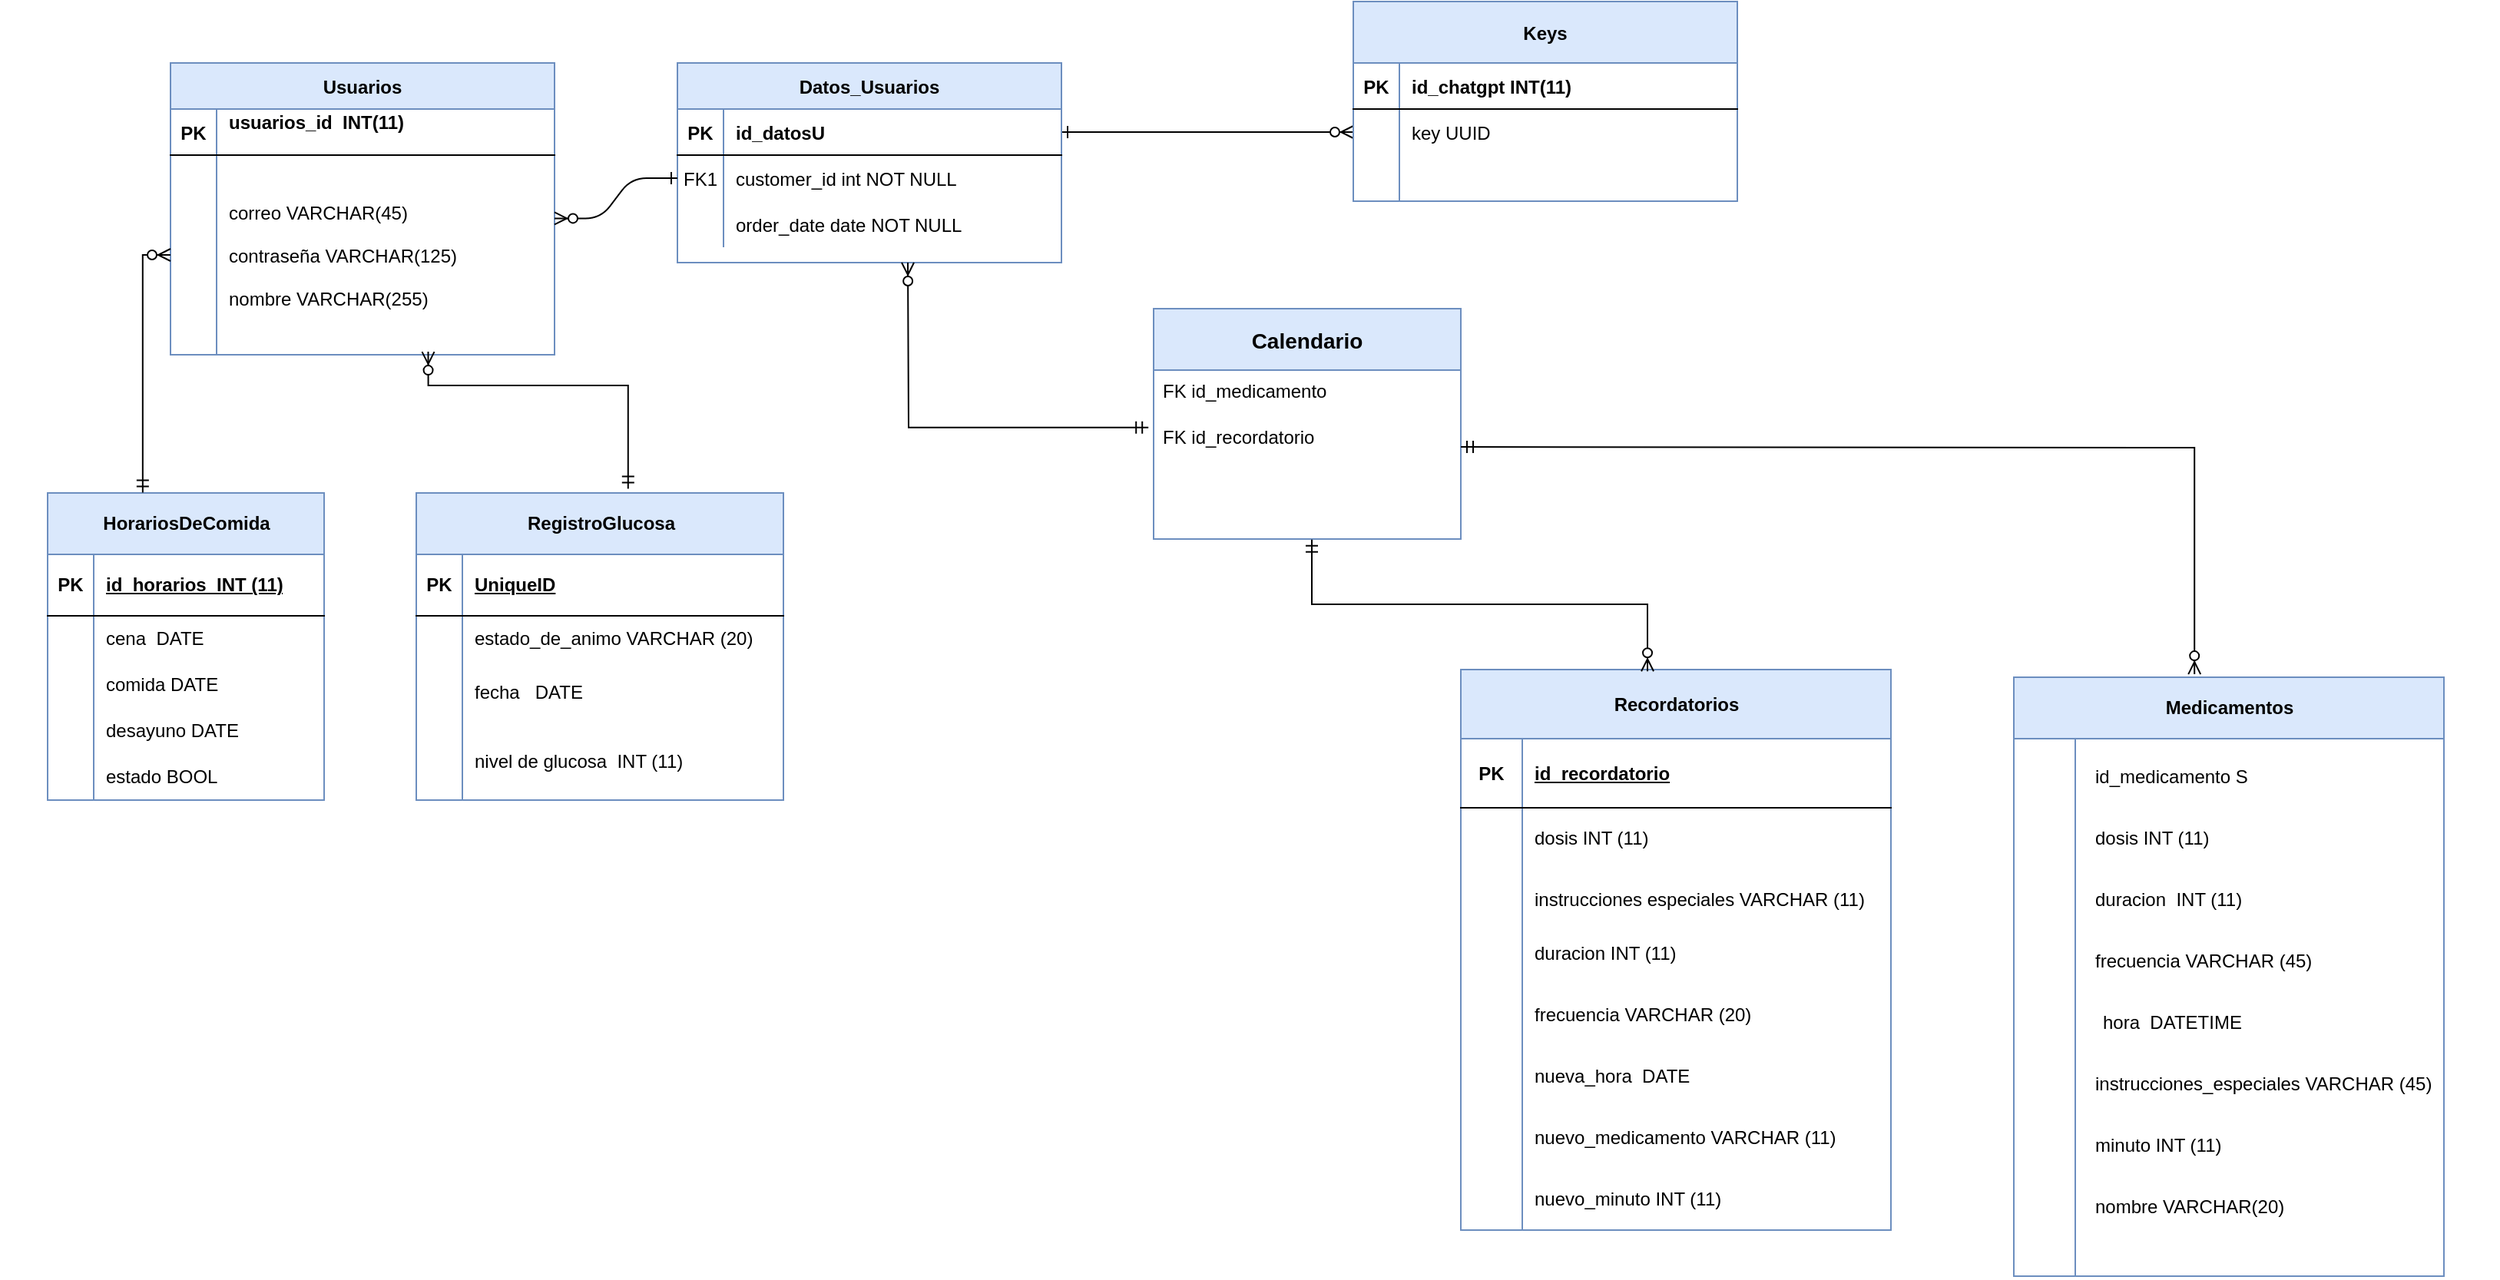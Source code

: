 <mxfile version="22.1.2" type="github">
  <diagram id="R2lEEEUBdFMjLlhIrx00" name="Page-1">
    <mxGraphModel dx="553" dy="298" grid="1" gridSize="10" guides="1" tooltips="1" connect="1" arrows="1" fold="1" page="1" pageScale="1" pageWidth="850" pageHeight="1100" math="0" shadow="0" extFonts="Permanent Marker^https://fonts.googleapis.com/css?family=Permanent+Marker">
      <root>
        <mxCell id="0" />
        <mxCell id="1" parent="0" />
        <mxCell id="C-vyLk0tnHw3VtMMgP7b-12" value="" style="edgeStyle=entityRelationEdgeStyle;endArrow=ERzeroToMany;startArrow=ERone;endFill=1;startFill=0;" parent="1" source="C-vyLk0tnHw3VtMMgP7b-3" target="C-vyLk0tnHw3VtMMgP7b-17" edge="1">
          <mxGeometry width="100" height="100" relative="1" as="geometry">
            <mxPoint x="400" y="180" as="sourcePoint" />
            <mxPoint x="460" y="205" as="targetPoint" />
          </mxGeometry>
        </mxCell>
        <mxCell id="C-vyLk0tnHw3VtMMgP7b-2" value="Datos_Usuarios" style="shape=table;startSize=30;container=1;collapsible=1;childLayout=tableLayout;fixedRows=1;rowLines=0;fontStyle=1;align=center;resizeLast=1;fillColor=#dae8fc;strokeColor=#6c8ebf;" parent="1" vertex="1">
          <mxGeometry x="450" y="120" width="250" height="130" as="geometry" />
        </mxCell>
        <mxCell id="C-vyLk0tnHw3VtMMgP7b-3" value="" style="shape=partialRectangle;collapsible=0;dropTarget=0;pointerEvents=0;fillColor=none;points=[[0,0.5],[1,0.5]];portConstraint=eastwest;top=0;left=0;right=0;bottom=1;" parent="C-vyLk0tnHw3VtMMgP7b-2" vertex="1">
          <mxGeometry y="30" width="250" height="30" as="geometry" />
        </mxCell>
        <mxCell id="C-vyLk0tnHw3VtMMgP7b-4" value="PK" style="shape=partialRectangle;overflow=hidden;connectable=0;fillColor=none;top=0;left=0;bottom=0;right=0;fontStyle=1;" parent="C-vyLk0tnHw3VtMMgP7b-3" vertex="1">
          <mxGeometry width="30" height="30" as="geometry">
            <mxRectangle width="30" height="30" as="alternateBounds" />
          </mxGeometry>
        </mxCell>
        <mxCell id="C-vyLk0tnHw3VtMMgP7b-5" value="id_datosU" style="shape=partialRectangle;overflow=hidden;connectable=0;fillColor=none;top=0;left=0;bottom=0;right=0;align=left;spacingLeft=6;fontStyle=1;" parent="C-vyLk0tnHw3VtMMgP7b-3" vertex="1">
          <mxGeometry x="30" width="220" height="30" as="geometry">
            <mxRectangle width="220" height="30" as="alternateBounds" />
          </mxGeometry>
        </mxCell>
        <mxCell id="C-vyLk0tnHw3VtMMgP7b-6" value="" style="shape=partialRectangle;collapsible=0;dropTarget=0;pointerEvents=0;fillColor=none;points=[[0,0.5],[1,0.5]];portConstraint=eastwest;top=0;left=0;right=0;bottom=0;" parent="C-vyLk0tnHw3VtMMgP7b-2" vertex="1">
          <mxGeometry y="60" width="250" height="30" as="geometry" />
        </mxCell>
        <mxCell id="C-vyLk0tnHw3VtMMgP7b-7" value="FK1" style="shape=partialRectangle;overflow=hidden;connectable=0;fillColor=none;top=0;left=0;bottom=0;right=0;" parent="C-vyLk0tnHw3VtMMgP7b-6" vertex="1">
          <mxGeometry width="30" height="30" as="geometry">
            <mxRectangle width="30" height="30" as="alternateBounds" />
          </mxGeometry>
        </mxCell>
        <mxCell id="C-vyLk0tnHw3VtMMgP7b-8" value="customer_id int NOT NULL" style="shape=partialRectangle;overflow=hidden;connectable=0;fillColor=none;top=0;left=0;bottom=0;right=0;align=left;spacingLeft=6;" parent="C-vyLk0tnHw3VtMMgP7b-6" vertex="1">
          <mxGeometry x="30" width="220" height="30" as="geometry">
            <mxRectangle width="220" height="30" as="alternateBounds" />
          </mxGeometry>
        </mxCell>
        <mxCell id="C-vyLk0tnHw3VtMMgP7b-9" value="" style="shape=partialRectangle;collapsible=0;dropTarget=0;pointerEvents=0;fillColor=none;points=[[0,0.5],[1,0.5]];portConstraint=eastwest;top=0;left=0;right=0;bottom=0;" parent="C-vyLk0tnHw3VtMMgP7b-2" vertex="1">
          <mxGeometry y="90" width="250" height="30" as="geometry" />
        </mxCell>
        <mxCell id="C-vyLk0tnHw3VtMMgP7b-10" value="" style="shape=partialRectangle;overflow=hidden;connectable=0;fillColor=none;top=0;left=0;bottom=0;right=0;" parent="C-vyLk0tnHw3VtMMgP7b-9" vertex="1">
          <mxGeometry width="30" height="30" as="geometry">
            <mxRectangle width="30" height="30" as="alternateBounds" />
          </mxGeometry>
        </mxCell>
        <mxCell id="C-vyLk0tnHw3VtMMgP7b-11" value="order_date date NOT NULL" style="shape=partialRectangle;overflow=hidden;connectable=0;fillColor=none;top=0;left=0;bottom=0;right=0;align=left;spacingLeft=6;" parent="C-vyLk0tnHw3VtMMgP7b-9" vertex="1">
          <mxGeometry x="30" width="220" height="30" as="geometry">
            <mxRectangle width="220" height="30" as="alternateBounds" />
          </mxGeometry>
        </mxCell>
        <mxCell id="C-vyLk0tnHw3VtMMgP7b-13" value="Keys" style="shape=table;startSize=40;container=1;collapsible=1;childLayout=tableLayout;fixedRows=1;rowLines=0;fontStyle=1;align=center;resizeLast=1;fillColor=#dae8fc;strokeColor=#6c8ebf;" parent="1" vertex="1">
          <mxGeometry x="890" y="80" width="250" height="130" as="geometry" />
        </mxCell>
        <mxCell id="C-vyLk0tnHw3VtMMgP7b-14" value="" style="shape=partialRectangle;collapsible=0;dropTarget=0;pointerEvents=0;fillColor=none;points=[[0,0.5],[1,0.5]];portConstraint=eastwest;top=0;left=0;right=0;bottom=1;" parent="C-vyLk0tnHw3VtMMgP7b-13" vertex="1">
          <mxGeometry y="40" width="250" height="30" as="geometry" />
        </mxCell>
        <mxCell id="C-vyLk0tnHw3VtMMgP7b-15" value="PK" style="shape=partialRectangle;overflow=hidden;connectable=0;fillColor=none;top=0;left=0;bottom=0;right=0;fontStyle=1;" parent="C-vyLk0tnHw3VtMMgP7b-14" vertex="1">
          <mxGeometry width="30" height="30" as="geometry">
            <mxRectangle width="30" height="30" as="alternateBounds" />
          </mxGeometry>
        </mxCell>
        <mxCell id="C-vyLk0tnHw3VtMMgP7b-16" value="id_chatgpt INT(11)" style="shape=partialRectangle;overflow=hidden;connectable=0;fillColor=none;top=0;left=0;bottom=0;right=0;align=left;spacingLeft=6;fontStyle=1;" parent="C-vyLk0tnHw3VtMMgP7b-14" vertex="1">
          <mxGeometry x="30" width="220" height="30" as="geometry">
            <mxRectangle width="220" height="30" as="alternateBounds" />
          </mxGeometry>
        </mxCell>
        <mxCell id="C-vyLk0tnHw3VtMMgP7b-17" value="" style="shape=partialRectangle;collapsible=0;dropTarget=0;pointerEvents=0;fillColor=none;points=[[0,0.5],[1,0.5]];portConstraint=eastwest;top=0;left=0;right=0;bottom=0;" parent="C-vyLk0tnHw3VtMMgP7b-13" vertex="1">
          <mxGeometry y="70" width="250" height="30" as="geometry" />
        </mxCell>
        <mxCell id="C-vyLk0tnHw3VtMMgP7b-18" value="" style="shape=partialRectangle;overflow=hidden;connectable=0;fillColor=none;top=0;left=0;bottom=0;right=0;" parent="C-vyLk0tnHw3VtMMgP7b-17" vertex="1">
          <mxGeometry width="30" height="30" as="geometry">
            <mxRectangle width="30" height="30" as="alternateBounds" />
          </mxGeometry>
        </mxCell>
        <mxCell id="C-vyLk0tnHw3VtMMgP7b-19" value="key UUID" style="shape=partialRectangle;overflow=hidden;connectable=0;fillColor=none;top=0;left=0;bottom=0;right=0;align=left;spacingLeft=6;" parent="C-vyLk0tnHw3VtMMgP7b-17" vertex="1">
          <mxGeometry x="30" width="220" height="30" as="geometry">
            <mxRectangle width="220" height="30" as="alternateBounds" />
          </mxGeometry>
        </mxCell>
        <mxCell id="C-vyLk0tnHw3VtMMgP7b-20" value="" style="shape=partialRectangle;collapsible=0;dropTarget=0;pointerEvents=0;fillColor=none;points=[[0,0.5],[1,0.5]];portConstraint=eastwest;top=0;left=0;right=0;bottom=0;" parent="C-vyLk0tnHw3VtMMgP7b-13" vertex="1">
          <mxGeometry y="100" width="250" height="30" as="geometry" />
        </mxCell>
        <mxCell id="C-vyLk0tnHw3VtMMgP7b-21" value="" style="shape=partialRectangle;overflow=hidden;connectable=0;fillColor=none;top=0;left=0;bottom=0;right=0;" parent="C-vyLk0tnHw3VtMMgP7b-20" vertex="1">
          <mxGeometry width="30" height="30" as="geometry">
            <mxRectangle width="30" height="30" as="alternateBounds" />
          </mxGeometry>
        </mxCell>
        <mxCell id="C-vyLk0tnHw3VtMMgP7b-22" value="" style="shape=partialRectangle;overflow=hidden;connectable=0;fillColor=none;top=0;left=0;bottom=0;right=0;align=left;spacingLeft=6;" parent="C-vyLk0tnHw3VtMMgP7b-20" vertex="1">
          <mxGeometry x="30" width="220" height="30" as="geometry">
            <mxRectangle width="220" height="30" as="alternateBounds" />
          </mxGeometry>
        </mxCell>
        <mxCell id="C-vyLk0tnHw3VtMMgP7b-23" value="Usuarios" style="shape=table;startSize=30;container=1;collapsible=1;childLayout=tableLayout;fixedRows=1;rowLines=0;fontStyle=1;align=center;resizeLast=1;fillColor=#dae8fc;strokeColor=#6c8ebf;" parent="1" vertex="1">
          <mxGeometry x="120" y="120" width="250" height="190" as="geometry" />
        </mxCell>
        <mxCell id="C-vyLk0tnHw3VtMMgP7b-24" value="" style="shape=partialRectangle;collapsible=0;dropTarget=0;pointerEvents=0;fillColor=none;points=[[0,0.5],[1,0.5]];portConstraint=eastwest;top=0;left=0;right=0;bottom=1;" parent="C-vyLk0tnHw3VtMMgP7b-23" vertex="1">
          <mxGeometry y="30" width="250" height="30" as="geometry" />
        </mxCell>
        <mxCell id="C-vyLk0tnHw3VtMMgP7b-25" value="PK" style="shape=partialRectangle;overflow=hidden;connectable=0;fillColor=none;top=0;left=0;bottom=0;right=0;fontStyle=1;" parent="C-vyLk0tnHw3VtMMgP7b-24" vertex="1">
          <mxGeometry width="30" height="30" as="geometry">
            <mxRectangle width="30" height="30" as="alternateBounds" />
          </mxGeometry>
        </mxCell>
        <mxCell id="C-vyLk0tnHw3VtMMgP7b-26" value="usuarios_id  INT(11)&#xa;" style="shape=partialRectangle;overflow=hidden;connectable=0;fillColor=none;top=0;left=0;bottom=0;right=0;align=left;spacingLeft=6;fontStyle=1;" parent="C-vyLk0tnHw3VtMMgP7b-24" vertex="1">
          <mxGeometry x="30" width="220" height="30" as="geometry">
            <mxRectangle width="220" height="30" as="alternateBounds" />
          </mxGeometry>
        </mxCell>
        <mxCell id="C-vyLk0tnHw3VtMMgP7b-27" value="" style="shape=partialRectangle;collapsible=0;dropTarget=0;pointerEvents=0;fillColor=none;points=[[0,0.5],[1,0.5]];portConstraint=eastwest;top=0;left=0;right=0;bottom=0;" parent="C-vyLk0tnHw3VtMMgP7b-23" vertex="1">
          <mxGeometry y="60" width="250" height="130" as="geometry" />
        </mxCell>
        <mxCell id="C-vyLk0tnHw3VtMMgP7b-28" value="" style="shape=partialRectangle;overflow=hidden;connectable=0;fillColor=none;top=0;left=0;bottom=0;right=0;" parent="C-vyLk0tnHw3VtMMgP7b-27" vertex="1">
          <mxGeometry width="30" height="130" as="geometry">
            <mxRectangle width="30" height="130" as="alternateBounds" />
          </mxGeometry>
        </mxCell>
        <mxCell id="C-vyLk0tnHw3VtMMgP7b-29" value="correo VARCHAR(45)&#xa;&#xa;contraseña VARCHAR(125)&#xa;&#xa;nombre VARCHAR(255)" style="shape=partialRectangle;overflow=hidden;connectable=0;fillColor=none;top=0;left=0;bottom=0;right=0;align=left;spacingLeft=6;" parent="C-vyLk0tnHw3VtMMgP7b-27" vertex="1">
          <mxGeometry x="30" width="220" height="130" as="geometry">
            <mxRectangle width="220" height="130" as="alternateBounds" />
          </mxGeometry>
        </mxCell>
        <mxCell id="C-vyLk0tnHw3VtMMgP7b-1" value="" style="edgeStyle=entityRelationEdgeStyle;endArrow=ERzeroToMany;startArrow=ERone;endFill=1;startFill=0;entryX=1;entryY=0.317;entryDx=0;entryDy=0;entryPerimeter=0;exitX=0;exitY=0.5;exitDx=0;exitDy=0;" parent="1" source="C-vyLk0tnHw3VtMMgP7b-6" target="C-vyLk0tnHw3VtMMgP7b-27" edge="1">
          <mxGeometry width="100" height="100" relative="1" as="geometry">
            <mxPoint x="340" y="720" as="sourcePoint" />
            <mxPoint x="440" y="620" as="targetPoint" />
            <Array as="points">
              <mxPoint x="420" y="120" />
              <mxPoint x="380" y="200" />
            </Array>
          </mxGeometry>
        </mxCell>
        <mxCell id="p4s3qfozV2j6RmWRHSxo-4" value="&lt;font style=&quot;vertical-align: inherit;&quot;&gt;&lt;font style=&quot;vertical-align: inherit;&quot;&gt;Medicamentos&lt;/font&gt;&lt;/font&gt;" style="shape=table;startSize=40;container=1;collapsible=1;childLayout=tableLayout;fixedRows=1;rowLines=0;fontStyle=1;align=center;resizeLast=1;html=1;fillColor=#dae8fc;strokeColor=#6c8ebf;" parent="1" vertex="1">
          <mxGeometry x="1320" y="520" width="280" height="390" as="geometry" />
        </mxCell>
        <mxCell id="p4s3qfozV2j6RmWRHSxo-11" value="" style="shape=tableRow;horizontal=0;startSize=0;swimlaneHead=0;swimlaneBody=0;fillColor=none;collapsible=0;dropTarget=0;points=[[0,0.5],[1,0.5]];portConstraint=eastwest;top=0;left=0;right=0;bottom=0;" parent="p4s3qfozV2j6RmWRHSxo-4" vertex="1">
          <mxGeometry y="40" width="280" height="30" as="geometry" />
        </mxCell>
        <mxCell id="p4s3qfozV2j6RmWRHSxo-12" value="" style="shape=partialRectangle;connectable=0;fillColor=none;top=0;left=0;bottom=0;right=0;editable=1;overflow=hidden;whiteSpace=wrap;html=1;" parent="p4s3qfozV2j6RmWRHSxo-11" vertex="1">
          <mxGeometry width="40.0" height="30" as="geometry">
            <mxRectangle width="40.0" height="30" as="alternateBounds" />
          </mxGeometry>
        </mxCell>
        <mxCell id="p4s3qfozV2j6RmWRHSxo-13" value="" style="shape=partialRectangle;connectable=0;fillColor=none;top=0;left=0;bottom=0;right=0;align=left;spacingLeft=6;overflow=hidden;whiteSpace=wrap;html=1;" parent="p4s3qfozV2j6RmWRHSxo-11" vertex="1">
          <mxGeometry x="40.0" width="240.0" height="30" as="geometry">
            <mxRectangle width="240.0" height="30" as="alternateBounds" />
          </mxGeometry>
        </mxCell>
        <mxCell id="p4s3qfozV2j6RmWRHSxo-17" value="" style="endArrow=none;html=1;rounded=0;fillColor=#dae8fc;strokeColor=#6c8ebf;" parent="1" edge="1">
          <mxGeometry width="50" height="50" relative="1" as="geometry">
            <mxPoint x="1360" y="910" as="sourcePoint" />
            <mxPoint x="1360" y="590" as="targetPoint" />
          </mxGeometry>
        </mxCell>
        <mxCell id="p4s3qfozV2j6RmWRHSxo-18" value="" style="shape=tableRow;horizontal=0;startSize=0;swimlaneHead=0;swimlaneBody=0;fillColor=none;collapsible=0;dropTarget=0;points=[[0,0.5],[1,0.5]];portConstraint=eastwest;top=0;left=0;right=0;bottom=0;" parent="1" vertex="1">
          <mxGeometry x="10" y="390" width="210" height="30" as="geometry" />
        </mxCell>
        <mxCell id="p4s3qfozV2j6RmWRHSxo-19" value="" style="shape=partialRectangle;connectable=0;fillColor=none;top=0;left=0;bottom=0;right=0;editable=1;overflow=hidden;whiteSpace=wrap;html=1;" parent="p4s3qfozV2j6RmWRHSxo-18" vertex="1">
          <mxGeometry width="30" height="30" as="geometry">
            <mxRectangle width="30" height="30" as="alternateBounds" />
          </mxGeometry>
        </mxCell>
        <mxCell id="p4s3qfozV2j6RmWRHSxo-21" value="&lt;font style=&quot;vertical-align: inherit;&quot;&gt;&lt;font style=&quot;vertical-align: inherit;&quot;&gt;dosis INT (11)&lt;/font&gt;&lt;/font&gt;" style="shape=partialRectangle;connectable=0;fillColor=none;top=0;left=0;bottom=0;right=0;align=left;spacingLeft=6;overflow=hidden;whiteSpace=wrap;html=1;" parent="1" vertex="1">
          <mxGeometry x="1365" y="610" width="170" height="30" as="geometry">
            <mxRectangle width="170" height="30" as="alternateBounds" />
          </mxGeometry>
        </mxCell>
        <mxCell id="p4s3qfozV2j6RmWRHSxo-22" value="&lt;font style=&quot;vertical-align: inherit;&quot;&gt;&lt;font style=&quot;vertical-align: inherit;&quot;&gt;duracion&amp;nbsp; INT (11)&lt;/font&gt;&lt;/font&gt;" style="shape=partialRectangle;connectable=0;fillColor=none;top=0;left=0;bottom=0;right=0;align=left;spacingLeft=6;overflow=hidden;whiteSpace=wrap;html=1;" parent="1" vertex="1">
          <mxGeometry x="1365" y="650" width="170" height="30" as="geometry">
            <mxRectangle width="170" height="30" as="alternateBounds" />
          </mxGeometry>
        </mxCell>
        <mxCell id="p4s3qfozV2j6RmWRHSxo-23" value="&lt;font style=&quot;vertical-align: inherit;&quot;&gt;&lt;font style=&quot;vertical-align: inherit;&quot;&gt;&lt;font style=&quot;vertical-align: inherit;&quot;&gt;&lt;font style=&quot;vertical-align: inherit;&quot;&gt;&lt;font style=&quot;vertical-align: inherit;&quot;&gt;&lt;font style=&quot;vertical-align: inherit;&quot;&gt;frecuencia VARCHAR (45)&lt;/font&gt;&lt;/font&gt;&lt;/font&gt;&lt;/font&gt;&lt;/font&gt;&lt;/font&gt;" style="shape=partialRectangle;connectable=0;fillColor=none;top=0;left=0;bottom=0;right=0;align=left;spacingLeft=6;overflow=hidden;whiteSpace=wrap;html=1;" parent="1" vertex="1">
          <mxGeometry x="1365" y="690" width="170" height="30" as="geometry">
            <mxRectangle width="170" height="30" as="alternateBounds" />
          </mxGeometry>
        </mxCell>
        <mxCell id="p4s3qfozV2j6RmWRHSxo-24" value="&lt;font style=&quot;vertical-align: inherit;&quot;&gt;&lt;font style=&quot;vertical-align: inherit;&quot;&gt;hora&amp;nbsp; DATETIME&lt;/font&gt;&lt;/font&gt;" style="shape=partialRectangle;connectable=0;fillColor=none;top=0;left=0;bottom=0;right=0;align=left;spacingLeft=6;overflow=hidden;whiteSpace=wrap;html=1;" parent="1" vertex="1">
          <mxGeometry x="1370" y="730" width="170" height="30" as="geometry">
            <mxRectangle width="170" height="30" as="alternateBounds" />
          </mxGeometry>
        </mxCell>
        <mxCell id="p4s3qfozV2j6RmWRHSxo-25" value="&lt;font style=&quot;vertical-align: inherit;&quot;&gt;&lt;font style=&quot;vertical-align: inherit;&quot;&gt;instrucciones_especiales VARCHAR (45)&lt;/font&gt;&lt;/font&gt;" style="shape=partialRectangle;connectable=0;fillColor=none;top=0;left=0;bottom=0;right=0;align=left;spacingLeft=6;overflow=hidden;whiteSpace=wrap;html=1;" parent="1" vertex="1">
          <mxGeometry x="1365" y="770" width="270" height="30" as="geometry">
            <mxRectangle width="170" height="30" as="alternateBounds" />
          </mxGeometry>
        </mxCell>
        <mxCell id="p4s3qfozV2j6RmWRHSxo-20" value="&lt;font style=&quot;vertical-align: inherit;&quot;&gt;&lt;font style=&quot;vertical-align: inherit;&quot;&gt;&lt;font style=&quot;vertical-align: inherit;&quot;&gt;&lt;font style=&quot;vertical-align: inherit;&quot;&gt;&lt;font style=&quot;vertical-align: inherit;&quot;&gt;&lt;font style=&quot;vertical-align: inherit;&quot;&gt;&lt;font style=&quot;vertical-align: inherit;&quot;&gt;&lt;font style=&quot;vertical-align: inherit;&quot;&gt;&lt;font style=&quot;vertical-align: inherit;&quot;&gt;&lt;font style=&quot;vertical-align: inherit;&quot;&gt;&lt;font style=&quot;vertical-align: inherit;&quot;&gt;&lt;font style=&quot;vertical-align: inherit;&quot;&gt;id_medicamento S&lt;/font&gt;&lt;/font&gt;&lt;/font&gt;&lt;/font&gt;&lt;/font&gt;&lt;/font&gt;&lt;/font&gt;&lt;/font&gt;&lt;/font&gt;&lt;/font&gt;&lt;/font&gt;&lt;/font&gt;" style="shape=partialRectangle;connectable=0;fillColor=none;top=0;left=0;bottom=0;right=0;align=left;spacingLeft=6;overflow=hidden;whiteSpace=wrap;html=1;" parent="1" vertex="1">
          <mxGeometry x="1365" y="570" width="180" height="30" as="geometry">
            <mxRectangle width="180" height="30" as="alternateBounds" />
          </mxGeometry>
        </mxCell>
        <mxCell id="p4s3qfozV2j6RmWRHSxo-27" value="&lt;font style=&quot;vertical-align: inherit;&quot;&gt;&lt;font style=&quot;vertical-align: inherit;&quot;&gt;minuto INT (11)&lt;/font&gt;&lt;/font&gt;" style="shape=partialRectangle;connectable=0;fillColor=none;top=0;left=0;bottom=0;right=0;align=left;spacingLeft=6;overflow=hidden;whiteSpace=wrap;html=1;" parent="1" vertex="1">
          <mxGeometry x="1365" y="810" width="170" height="30" as="geometry">
            <mxRectangle width="170" height="30" as="alternateBounds" />
          </mxGeometry>
        </mxCell>
        <mxCell id="p4s3qfozV2j6RmWRHSxo-28" value="&lt;font style=&quot;vertical-align: inherit;&quot;&gt;&lt;font style=&quot;vertical-align: inherit;&quot;&gt;nombre VARCHAR(20)&lt;/font&gt;&lt;/font&gt;" style="shape=partialRectangle;connectable=0;fillColor=none;top=0;left=0;bottom=0;right=0;align=left;spacingLeft=6;overflow=hidden;whiteSpace=wrap;html=1;" parent="1" vertex="1">
          <mxGeometry x="1365" y="850" width="170" height="30" as="geometry">
            <mxRectangle width="170" height="30" as="alternateBounds" />
          </mxGeometry>
        </mxCell>
        <mxCell id="p4s3qfozV2j6RmWRHSxo-55" value="Calendario" style="swimlane;fontStyle=1;childLayout=stackLayout;horizontal=1;startSize=40;horizontalStack=0;resizeParent=1;resizeParentMax=0;resizeLast=0;collapsible=1;marginBottom=0;align=center;fontSize=14;fillColor=#dae8fc;strokeColor=#6c8ebf;" parent="1" vertex="1">
          <mxGeometry x="760" y="280" width="200" height="150" as="geometry" />
        </mxCell>
        <mxCell id="p4s3qfozV2j6RmWRHSxo-57" value="&lt;font style=&quot;vertical-align: inherit;&quot;&gt;&lt;font style=&quot;vertical-align: inherit;&quot;&gt;FK id_medicamento&amp;nbsp;&lt;/font&gt;&lt;/font&gt;" style="text;strokeColor=none;fillColor=none;spacingLeft=4;spacingRight=4;overflow=hidden;rotatable=0;points=[[0,0.5],[1,0.5]];portConstraint=eastwest;fontSize=12;whiteSpace=wrap;html=1;" parent="p4s3qfozV2j6RmWRHSxo-55" vertex="1">
          <mxGeometry y="40" width="200" height="30" as="geometry" />
        </mxCell>
        <mxCell id="p4s3qfozV2j6RmWRHSxo-111" value="&lt;font style=&quot;vertical-align: inherit;&quot;&gt;&lt;font style=&quot;vertical-align: inherit;&quot;&gt;FK id_recordatorio&amp;nbsp;&lt;/font&gt;&lt;/font&gt;" style="text;strokeColor=none;fillColor=none;spacingLeft=4;spacingRight=4;overflow=hidden;rotatable=0;points=[[0,0.5],[1,0.5]];portConstraint=eastwest;fontSize=12;whiteSpace=wrap;html=1;" parent="p4s3qfozV2j6RmWRHSxo-55" vertex="1">
          <mxGeometry y="70" width="200" height="80" as="geometry" />
        </mxCell>
        <mxCell id="p4s3qfozV2j6RmWRHSxo-88" value="Recordatorios" style="shape=table;startSize=45;container=1;collapsible=1;childLayout=tableLayout;fixedRows=1;rowLines=0;fontStyle=1;align=center;resizeLast=1;html=1;fillColor=#dae8fc;strokeColor=#6c8ebf;" parent="1" vertex="1">
          <mxGeometry x="960" y="515" width="280" height="365" as="geometry" />
        </mxCell>
        <mxCell id="p4s3qfozV2j6RmWRHSxo-89" value="" style="shape=tableRow;horizontal=0;startSize=0;swimlaneHead=0;swimlaneBody=0;fillColor=none;collapsible=0;dropTarget=0;points=[[0,0.5],[1,0.5]];portConstraint=eastwest;top=0;left=0;right=0;bottom=1;" parent="p4s3qfozV2j6RmWRHSxo-88" vertex="1">
          <mxGeometry y="45" width="280" height="45" as="geometry" />
        </mxCell>
        <mxCell id="p4s3qfozV2j6RmWRHSxo-90" value="PK" style="shape=partialRectangle;connectable=0;fillColor=none;top=0;left=0;bottom=0;right=0;fontStyle=1;overflow=hidden;whiteSpace=wrap;html=1;" parent="p4s3qfozV2j6RmWRHSxo-89" vertex="1">
          <mxGeometry width="40" height="45" as="geometry">
            <mxRectangle width="40" height="45" as="alternateBounds" />
          </mxGeometry>
        </mxCell>
        <mxCell id="p4s3qfozV2j6RmWRHSxo-91" value="id_recordatorio" style="shape=partialRectangle;connectable=0;fillColor=none;top=0;left=0;bottom=0;right=0;align=left;spacingLeft=6;fontStyle=5;overflow=hidden;whiteSpace=wrap;html=1;" parent="p4s3qfozV2j6RmWRHSxo-89" vertex="1">
          <mxGeometry x="40" width="240" height="45" as="geometry">
            <mxRectangle width="240" height="45" as="alternateBounds" />
          </mxGeometry>
        </mxCell>
        <mxCell id="p4s3qfozV2j6RmWRHSxo-92" value="" style="shape=tableRow;horizontal=0;startSize=0;swimlaneHead=0;swimlaneBody=0;fillColor=none;collapsible=0;dropTarget=0;points=[[0,0.5],[1,0.5]];portConstraint=eastwest;top=0;left=0;right=0;bottom=0;" parent="p4s3qfozV2j6RmWRHSxo-88" vertex="1">
          <mxGeometry y="90" width="280" height="40" as="geometry" />
        </mxCell>
        <mxCell id="p4s3qfozV2j6RmWRHSxo-93" value="" style="shape=partialRectangle;connectable=0;fillColor=none;top=0;left=0;bottom=0;right=0;editable=1;overflow=hidden;whiteSpace=wrap;html=1;" parent="p4s3qfozV2j6RmWRHSxo-92" vertex="1">
          <mxGeometry width="40" height="40" as="geometry">
            <mxRectangle width="40" height="40" as="alternateBounds" />
          </mxGeometry>
        </mxCell>
        <mxCell id="p4s3qfozV2j6RmWRHSxo-94" value="dosis INT (11)" style="shape=partialRectangle;connectable=0;fillColor=none;top=0;left=0;bottom=0;right=0;align=left;spacingLeft=6;overflow=hidden;whiteSpace=wrap;html=1;" parent="p4s3qfozV2j6RmWRHSxo-92" vertex="1">
          <mxGeometry x="40" width="240" height="40" as="geometry">
            <mxRectangle width="240" height="40" as="alternateBounds" />
          </mxGeometry>
        </mxCell>
        <mxCell id="p4s3qfozV2j6RmWRHSxo-98" value="" style="shape=tableRow;horizontal=0;startSize=0;swimlaneHead=0;swimlaneBody=0;fillColor=none;collapsible=0;dropTarget=0;points=[[0,0.5],[1,0.5]];portConstraint=eastwest;top=0;left=0;right=0;bottom=0;" parent="p4s3qfozV2j6RmWRHSxo-88" vertex="1">
          <mxGeometry y="130" width="280" height="40" as="geometry" />
        </mxCell>
        <mxCell id="p4s3qfozV2j6RmWRHSxo-99" value="" style="shape=partialRectangle;connectable=0;fillColor=none;top=0;left=0;bottom=0;right=0;editable=1;overflow=hidden;whiteSpace=wrap;html=1;" parent="p4s3qfozV2j6RmWRHSxo-98" vertex="1">
          <mxGeometry width="40" height="40" as="geometry">
            <mxRectangle width="40" height="40" as="alternateBounds" />
          </mxGeometry>
        </mxCell>
        <mxCell id="p4s3qfozV2j6RmWRHSxo-100" value="&lt;font style=&quot;vertical-align: inherit;&quot;&gt;&lt;font style=&quot;vertical-align: inherit;&quot;&gt;&lt;font style=&quot;vertical-align: inherit;&quot;&gt;&lt;font style=&quot;vertical-align: inherit;&quot;&gt;instrucciones especiales VARCHAR (11)&lt;/font&gt;&lt;/font&gt;&lt;/font&gt;&lt;/font&gt;" style="shape=partialRectangle;connectable=0;fillColor=none;top=0;left=0;bottom=0;right=0;align=left;spacingLeft=6;overflow=hidden;whiteSpace=wrap;html=1;" parent="p4s3qfozV2j6RmWRHSxo-98" vertex="1">
          <mxGeometry x="40" width="240" height="40" as="geometry">
            <mxRectangle width="240" height="40" as="alternateBounds" />
          </mxGeometry>
        </mxCell>
        <mxCell id="p4s3qfozV2j6RmWRHSxo-101" value="" style="endArrow=none;html=1;rounded=0;fillColor=#dae8fc;strokeColor=#6c8ebf;" parent="1" edge="1">
          <mxGeometry width="50" height="50" relative="1" as="geometry">
            <mxPoint x="1000" y="880" as="sourcePoint" />
            <mxPoint x="1000" y="670" as="targetPoint" />
          </mxGeometry>
        </mxCell>
        <mxCell id="p4s3qfozV2j6RmWRHSxo-102" value="duracion INT (11)" style="shape=partialRectangle;connectable=0;fillColor=none;top=0;left=0;bottom=0;right=0;align=left;spacingLeft=6;overflow=hidden;whiteSpace=wrap;html=1;" parent="1" vertex="1">
          <mxGeometry x="1000" y="680" width="200" height="40" as="geometry">
            <mxRectangle width="200" height="40" as="alternateBounds" />
          </mxGeometry>
        </mxCell>
        <mxCell id="p4s3qfozV2j6RmWRHSxo-103" value="frecuencia VARCHAR (20)" style="shape=partialRectangle;connectable=0;fillColor=none;top=0;left=0;bottom=0;right=0;align=left;spacingLeft=6;overflow=hidden;whiteSpace=wrap;html=1;" parent="1" vertex="1">
          <mxGeometry x="1000" y="720" width="200" height="40" as="geometry">
            <mxRectangle width="200" height="40" as="alternateBounds" />
          </mxGeometry>
        </mxCell>
        <mxCell id="p4s3qfozV2j6RmWRHSxo-104" value="nueva_hora&amp;nbsp; DATE" style="shape=partialRectangle;connectable=0;fillColor=none;top=0;left=0;bottom=0;right=0;align=left;spacingLeft=6;overflow=hidden;whiteSpace=wrap;html=1;" parent="1" vertex="1">
          <mxGeometry x="1000" y="760" width="200" height="40" as="geometry">
            <mxRectangle width="200" height="40" as="alternateBounds" />
          </mxGeometry>
        </mxCell>
        <mxCell id="p4s3qfozV2j6RmWRHSxo-105" value="&lt;font style=&quot;vertical-align: inherit;&quot;&gt;&lt;font style=&quot;vertical-align: inherit;&quot;&gt;nuevo_medicamento VARCHAR (11)&lt;/font&gt;&lt;/font&gt;" style="shape=partialRectangle;connectable=0;fillColor=none;top=0;left=0;bottom=0;right=0;align=left;spacingLeft=6;overflow=hidden;whiteSpace=wrap;html=1;" parent="1" vertex="1">
          <mxGeometry x="1000" y="800" width="230" height="40" as="geometry">
            <mxRectangle width="200" height="40" as="alternateBounds" />
          </mxGeometry>
        </mxCell>
        <mxCell id="p4s3qfozV2j6RmWRHSxo-106" value="nuevo_minuto INT (11)" style="shape=partialRectangle;connectable=0;fillColor=none;top=0;left=0;bottom=0;right=0;align=left;spacingLeft=6;overflow=hidden;whiteSpace=wrap;html=1;" parent="1" vertex="1">
          <mxGeometry x="1000" y="840" width="200" height="40" as="geometry">
            <mxRectangle width="200" height="40" as="alternateBounds" />
          </mxGeometry>
        </mxCell>
        <mxCell id="p4s3qfozV2j6RmWRHSxo-113" value="HorariosDeComida" style="shape=table;startSize=40;container=1;collapsible=1;childLayout=tableLayout;fixedRows=1;rowLines=0;fontStyle=1;align=center;resizeLast=1;html=1;fillColor=#dae8fc;strokeColor=#6c8ebf;" parent="1" vertex="1">
          <mxGeometry x="40" y="400" width="180" height="200" as="geometry" />
        </mxCell>
        <mxCell id="p4s3qfozV2j6RmWRHSxo-114" value="" style="shape=tableRow;horizontal=0;startSize=0;swimlaneHead=0;swimlaneBody=0;fillColor=none;collapsible=0;dropTarget=0;points=[[0,0.5],[1,0.5]];portConstraint=eastwest;top=0;left=0;right=0;bottom=1;" parent="p4s3qfozV2j6RmWRHSxo-113" vertex="1">
          <mxGeometry y="40" width="180" height="40" as="geometry" />
        </mxCell>
        <mxCell id="p4s3qfozV2j6RmWRHSxo-115" value="PK" style="shape=partialRectangle;connectable=0;fillColor=none;top=0;left=0;bottom=0;right=0;fontStyle=1;overflow=hidden;whiteSpace=wrap;html=1;" parent="p4s3qfozV2j6RmWRHSxo-114" vertex="1">
          <mxGeometry width="30" height="40" as="geometry">
            <mxRectangle width="30" height="40" as="alternateBounds" />
          </mxGeometry>
        </mxCell>
        <mxCell id="p4s3qfozV2j6RmWRHSxo-116" value="id_horarios&amp;nbsp; INT (11)" style="shape=partialRectangle;connectable=0;fillColor=none;top=0;left=0;bottom=0;right=0;align=left;spacingLeft=6;fontStyle=5;overflow=hidden;whiteSpace=wrap;html=1;" parent="p4s3qfozV2j6RmWRHSxo-114" vertex="1">
          <mxGeometry x="30" width="150" height="40" as="geometry">
            <mxRectangle width="150" height="40" as="alternateBounds" />
          </mxGeometry>
        </mxCell>
        <mxCell id="p4s3qfozV2j6RmWRHSxo-117" value="" style="shape=tableRow;horizontal=0;startSize=0;swimlaneHead=0;swimlaneBody=0;fillColor=none;collapsible=0;dropTarget=0;points=[[0,0.5],[1,0.5]];portConstraint=eastwest;top=0;left=0;right=0;bottom=0;" parent="p4s3qfozV2j6RmWRHSxo-113" vertex="1">
          <mxGeometry y="80" width="180" height="30" as="geometry" />
        </mxCell>
        <mxCell id="p4s3qfozV2j6RmWRHSxo-118" value="" style="shape=partialRectangle;connectable=0;fillColor=none;top=0;left=0;bottom=0;right=0;editable=1;overflow=hidden;whiteSpace=wrap;html=1;" parent="p4s3qfozV2j6RmWRHSxo-117" vertex="1">
          <mxGeometry width="30" height="30" as="geometry">
            <mxRectangle width="30" height="30" as="alternateBounds" />
          </mxGeometry>
        </mxCell>
        <mxCell id="p4s3qfozV2j6RmWRHSxo-119" value="cena&amp;nbsp; DATE" style="shape=partialRectangle;connectable=0;fillColor=none;top=0;left=0;bottom=0;right=0;align=left;spacingLeft=6;overflow=hidden;whiteSpace=wrap;html=1;" parent="p4s3qfozV2j6RmWRHSxo-117" vertex="1">
          <mxGeometry x="30" width="150" height="30" as="geometry">
            <mxRectangle width="150" height="30" as="alternateBounds" />
          </mxGeometry>
        </mxCell>
        <mxCell id="p4s3qfozV2j6RmWRHSxo-120" value="" style="shape=tableRow;horizontal=0;startSize=0;swimlaneHead=0;swimlaneBody=0;fillColor=none;collapsible=0;dropTarget=0;points=[[0,0.5],[1,0.5]];portConstraint=eastwest;top=0;left=0;right=0;bottom=0;" parent="p4s3qfozV2j6RmWRHSxo-113" vertex="1">
          <mxGeometry y="110" width="180" height="30" as="geometry" />
        </mxCell>
        <mxCell id="p4s3qfozV2j6RmWRHSxo-121" value="" style="shape=partialRectangle;connectable=0;fillColor=none;top=0;left=0;bottom=0;right=0;editable=1;overflow=hidden;whiteSpace=wrap;html=1;" parent="p4s3qfozV2j6RmWRHSxo-120" vertex="1">
          <mxGeometry width="30" height="30" as="geometry">
            <mxRectangle width="30" height="30" as="alternateBounds" />
          </mxGeometry>
        </mxCell>
        <mxCell id="p4s3qfozV2j6RmWRHSxo-122" value="comida DATE" style="shape=partialRectangle;connectable=0;fillColor=none;top=0;left=0;bottom=0;right=0;align=left;spacingLeft=6;overflow=hidden;whiteSpace=wrap;html=1;" parent="p4s3qfozV2j6RmWRHSxo-120" vertex="1">
          <mxGeometry x="30" width="150" height="30" as="geometry">
            <mxRectangle width="150" height="30" as="alternateBounds" />
          </mxGeometry>
        </mxCell>
        <mxCell id="p4s3qfozV2j6RmWRHSxo-123" value="" style="shape=tableRow;horizontal=0;startSize=0;swimlaneHead=0;swimlaneBody=0;fillColor=none;collapsible=0;dropTarget=0;points=[[0,0.5],[1,0.5]];portConstraint=eastwest;top=0;left=0;right=0;bottom=0;" parent="p4s3qfozV2j6RmWRHSxo-113" vertex="1">
          <mxGeometry y="140" width="180" height="30" as="geometry" />
        </mxCell>
        <mxCell id="p4s3qfozV2j6RmWRHSxo-124" value="" style="shape=partialRectangle;connectable=0;fillColor=none;top=0;left=0;bottom=0;right=0;editable=1;overflow=hidden;whiteSpace=wrap;html=1;" parent="p4s3qfozV2j6RmWRHSxo-123" vertex="1">
          <mxGeometry width="30" height="30" as="geometry">
            <mxRectangle width="30" height="30" as="alternateBounds" />
          </mxGeometry>
        </mxCell>
        <mxCell id="p4s3qfozV2j6RmWRHSxo-125" value="desayuno DATE" style="shape=partialRectangle;connectable=0;fillColor=none;top=0;left=0;bottom=0;right=0;align=left;spacingLeft=6;overflow=hidden;whiteSpace=wrap;html=1;" parent="p4s3qfozV2j6RmWRHSxo-123" vertex="1">
          <mxGeometry x="30" width="150" height="30" as="geometry">
            <mxRectangle width="150" height="30" as="alternateBounds" />
          </mxGeometry>
        </mxCell>
        <mxCell id="p4s3qfozV2j6RmWRHSxo-126" value="" style="endArrow=none;html=1;rounded=0;fillColor=#dae8fc;strokeColor=#6c8ebf;" parent="1" edge="1">
          <mxGeometry width="50" height="50" relative="1" as="geometry">
            <mxPoint x="70" y="600" as="sourcePoint" />
            <mxPoint x="70" y="560" as="targetPoint" />
          </mxGeometry>
        </mxCell>
        <mxCell id="p4s3qfozV2j6RmWRHSxo-127" value="estado BOOL" style="shape=partialRectangle;connectable=0;fillColor=none;top=0;left=0;bottom=0;right=0;align=left;spacingLeft=6;overflow=hidden;whiteSpace=wrap;html=1;" parent="1" vertex="1">
          <mxGeometry x="70" y="570" width="130" height="30" as="geometry">
            <mxRectangle width="130" height="30" as="alternateBounds" />
          </mxGeometry>
        </mxCell>
        <mxCell id="FZmSy7nZZ5dlAtfOUDD8-1" value="" style="edgeStyle=orthogonalEdgeStyle;fontSize=12;html=1;endArrow=ERzeroToMany;startArrow=ERmandOne;rounded=0;exitX=0.344;exitY=-0.001;exitDx=0;exitDy=0;exitPerimeter=0;" parent="1" source="p4s3qfozV2j6RmWRHSxo-113" target="C-vyLk0tnHw3VtMMgP7b-27" edge="1">
          <mxGeometry width="100" height="100" relative="1" as="geometry">
            <mxPoint x="68" y="396" as="sourcePoint" />
            <mxPoint x="200" y="310" as="targetPoint" />
          </mxGeometry>
        </mxCell>
        <mxCell id="p4s3qfozV2j6RmWRHSxo-128" value="RegistroGlucosa" style="shape=table;startSize=40;container=1;collapsible=1;childLayout=tableLayout;fixedRows=1;rowLines=0;fontStyle=1;align=center;resizeLast=1;html=1;fillColor=#dae8fc;strokeColor=#6c8ebf;" parent="1" vertex="1">
          <mxGeometry x="280" y="400" width="239" height="200" as="geometry" />
        </mxCell>
        <mxCell id="p4s3qfozV2j6RmWRHSxo-129" value="" style="shape=tableRow;horizontal=0;startSize=0;swimlaneHead=0;swimlaneBody=0;fillColor=none;collapsible=0;dropTarget=0;points=[[0,0.5],[1,0.5]];portConstraint=eastwest;top=0;left=0;right=0;bottom=1;" parent="p4s3qfozV2j6RmWRHSxo-128" vertex="1">
          <mxGeometry y="40" width="239" height="40" as="geometry" />
        </mxCell>
        <mxCell id="p4s3qfozV2j6RmWRHSxo-130" value="PK" style="shape=partialRectangle;connectable=0;fillColor=none;top=0;left=0;bottom=0;right=0;fontStyle=1;overflow=hidden;whiteSpace=wrap;html=1;" parent="p4s3qfozV2j6RmWRHSxo-129" vertex="1">
          <mxGeometry width="30" height="40" as="geometry">
            <mxRectangle width="30" height="40" as="alternateBounds" />
          </mxGeometry>
        </mxCell>
        <mxCell id="p4s3qfozV2j6RmWRHSxo-131" value="UniqueID" style="shape=partialRectangle;connectable=0;fillColor=none;top=0;left=0;bottom=0;right=0;align=left;spacingLeft=6;fontStyle=5;overflow=hidden;whiteSpace=wrap;html=1;" parent="p4s3qfozV2j6RmWRHSxo-129" vertex="1">
          <mxGeometry x="30" width="209" height="40" as="geometry">
            <mxRectangle width="209" height="40" as="alternateBounds" />
          </mxGeometry>
        </mxCell>
        <mxCell id="p4s3qfozV2j6RmWRHSxo-132" value="" style="shape=tableRow;horizontal=0;startSize=0;swimlaneHead=0;swimlaneBody=0;fillColor=none;collapsible=0;dropTarget=0;points=[[0,0.5],[1,0.5]];portConstraint=eastwest;top=0;left=0;right=0;bottom=0;" parent="p4s3qfozV2j6RmWRHSxo-128" vertex="1">
          <mxGeometry y="80" width="239" height="30" as="geometry" />
        </mxCell>
        <mxCell id="p4s3qfozV2j6RmWRHSxo-133" value="" style="shape=partialRectangle;connectable=0;fillColor=none;top=0;left=0;bottom=0;right=0;editable=1;overflow=hidden;whiteSpace=wrap;html=1;" parent="p4s3qfozV2j6RmWRHSxo-132" vertex="1">
          <mxGeometry width="30" height="30" as="geometry">
            <mxRectangle width="30" height="30" as="alternateBounds" />
          </mxGeometry>
        </mxCell>
        <mxCell id="p4s3qfozV2j6RmWRHSxo-134" value="&lt;font style=&quot;vertical-align: inherit;&quot;&gt;&lt;font style=&quot;vertical-align: inherit;&quot;&gt;&lt;font style=&quot;vertical-align: inherit;&quot;&gt;&lt;font style=&quot;vertical-align: inherit;&quot;&gt;estado_de_animo VARCHAR (20)&lt;/font&gt;&lt;/font&gt;&lt;/font&gt;&lt;/font&gt;" style="shape=partialRectangle;connectable=0;fillColor=none;top=0;left=0;bottom=0;right=0;align=left;spacingLeft=6;overflow=hidden;whiteSpace=wrap;html=1;" parent="p4s3qfozV2j6RmWRHSxo-132" vertex="1">
          <mxGeometry x="30" width="209" height="30" as="geometry">
            <mxRectangle width="209" height="30" as="alternateBounds" />
          </mxGeometry>
        </mxCell>
        <mxCell id="p4s3qfozV2j6RmWRHSxo-135" value="" style="shape=tableRow;horizontal=0;startSize=0;swimlaneHead=0;swimlaneBody=0;fillColor=none;collapsible=0;dropTarget=0;points=[[0,0.5],[1,0.5]];portConstraint=eastwest;top=0;left=0;right=0;bottom=0;" parent="p4s3qfozV2j6RmWRHSxo-128" vertex="1">
          <mxGeometry y="110" width="239" height="40" as="geometry" />
        </mxCell>
        <mxCell id="p4s3qfozV2j6RmWRHSxo-136" value="" style="shape=partialRectangle;connectable=0;fillColor=none;top=0;left=0;bottom=0;right=0;editable=1;overflow=hidden;whiteSpace=wrap;html=1;" parent="p4s3qfozV2j6RmWRHSxo-135" vertex="1">
          <mxGeometry width="30" height="40" as="geometry">
            <mxRectangle width="30" height="40" as="alternateBounds" />
          </mxGeometry>
        </mxCell>
        <mxCell id="p4s3qfozV2j6RmWRHSxo-137" value="fecha&amp;nbsp; &amp;nbsp;DATE" style="shape=partialRectangle;connectable=0;fillColor=none;top=0;left=0;bottom=0;right=0;align=left;spacingLeft=6;overflow=hidden;whiteSpace=wrap;html=1;" parent="p4s3qfozV2j6RmWRHSxo-135" vertex="1">
          <mxGeometry x="30" width="209" height="40" as="geometry">
            <mxRectangle width="209" height="40" as="alternateBounds" />
          </mxGeometry>
        </mxCell>
        <mxCell id="p4s3qfozV2j6RmWRHSxo-138" value="" style="shape=tableRow;horizontal=0;startSize=0;swimlaneHead=0;swimlaneBody=0;fillColor=none;collapsible=0;dropTarget=0;points=[[0,0.5],[1,0.5]];portConstraint=eastwest;top=0;left=0;right=0;bottom=0;" parent="p4s3qfozV2j6RmWRHSxo-128" vertex="1">
          <mxGeometry y="150" width="239" height="50" as="geometry" />
        </mxCell>
        <mxCell id="p4s3qfozV2j6RmWRHSxo-139" value="" style="shape=partialRectangle;connectable=0;fillColor=none;top=0;left=0;bottom=0;right=0;editable=1;overflow=hidden;whiteSpace=wrap;html=1;" parent="p4s3qfozV2j6RmWRHSxo-138" vertex="1">
          <mxGeometry width="30" height="50" as="geometry">
            <mxRectangle width="30" height="50" as="alternateBounds" />
          </mxGeometry>
        </mxCell>
        <mxCell id="p4s3qfozV2j6RmWRHSxo-140" value="nivel de glucosa&amp;nbsp; INT (11)" style="shape=partialRectangle;connectable=0;fillColor=none;top=0;left=0;bottom=0;right=0;align=left;spacingLeft=6;overflow=hidden;whiteSpace=wrap;html=1;" parent="p4s3qfozV2j6RmWRHSxo-138" vertex="1">
          <mxGeometry x="30" width="209" height="50" as="geometry">
            <mxRectangle width="209" height="50" as="alternateBounds" />
          </mxGeometry>
        </mxCell>
        <mxCell id="FZmSy7nZZ5dlAtfOUDD8-5" value="" style="edgeStyle=orthogonalEdgeStyle;fontSize=12;html=1;endArrow=ERzeroToMany;startArrow=ERmandOne;rounded=0;exitX=0.577;exitY=-0.014;exitDx=0;exitDy=0;exitPerimeter=0;entryX=0.671;entryY=0.985;entryDx=0;entryDy=0;entryPerimeter=0;" parent="1" source="p4s3qfozV2j6RmWRHSxo-128" target="C-vyLk0tnHw3VtMMgP7b-27" edge="1">
          <mxGeometry width="100" height="100" relative="1" as="geometry">
            <mxPoint x="270" y="430" as="sourcePoint" />
            <mxPoint x="370" y="330" as="targetPoint" />
            <Array as="points">
              <mxPoint x="418" y="330" />
              <mxPoint x="288" y="330" />
            </Array>
          </mxGeometry>
        </mxCell>
        <mxCell id="FZmSy7nZZ5dlAtfOUDD8-6" value="" style="edgeStyle=orthogonalEdgeStyle;fontSize=12;html=1;endArrow=ERzeroToMany;startArrow=ERmandOne;rounded=0;exitX=-0.017;exitY=0.092;exitDx=0;exitDy=0;exitPerimeter=0;" parent="1" source="p4s3qfozV2j6RmWRHSxo-111" edge="1">
          <mxGeometry width="100" height="100" relative="1" as="geometry">
            <mxPoint x="630" y="380" as="sourcePoint" />
            <mxPoint x="600" y="250" as="targetPoint" />
          </mxGeometry>
        </mxCell>
        <mxCell id="FZmSy7nZZ5dlAtfOUDD8-9" value="" style="edgeStyle=orthogonalEdgeStyle;fontSize=12;html=1;endArrow=ERzeroToMany;startArrow=ERmandOne;rounded=0;exitX=0.515;exitY=1.005;exitDx=0;exitDy=0;exitPerimeter=0;entryX=0.434;entryY=0.003;entryDx=0;entryDy=0;entryPerimeter=0;" parent="1" source="p4s3qfozV2j6RmWRHSxo-111" target="p4s3qfozV2j6RmWRHSxo-88" edge="1">
          <mxGeometry width="100" height="100" relative="1" as="geometry">
            <mxPoint x="1080" y="510" as="sourcePoint" />
            <mxPoint x="1090" y="510" as="targetPoint" />
          </mxGeometry>
        </mxCell>
        <mxCell id="FZmSy7nZZ5dlAtfOUDD8-10" value="" style="edgeStyle=orthogonalEdgeStyle;fontSize=12;html=1;endArrow=ERzeroToMany;startArrow=ERmandOne;rounded=0;exitX=0.515;exitY=1.005;exitDx=0;exitDy=0;exitPerimeter=0;entryX=0.42;entryY=-0.005;entryDx=0;entryDy=0;entryPerimeter=0;" parent="1" target="p4s3qfozV2j6RmWRHSxo-4" edge="1">
          <mxGeometry width="100" height="100" relative="1" as="geometry">
            <mxPoint x="960" y="370" as="sourcePoint" />
            <mxPoint x="1179" y="456" as="targetPoint" />
          </mxGeometry>
        </mxCell>
      </root>
    </mxGraphModel>
  </diagram>
</mxfile>
